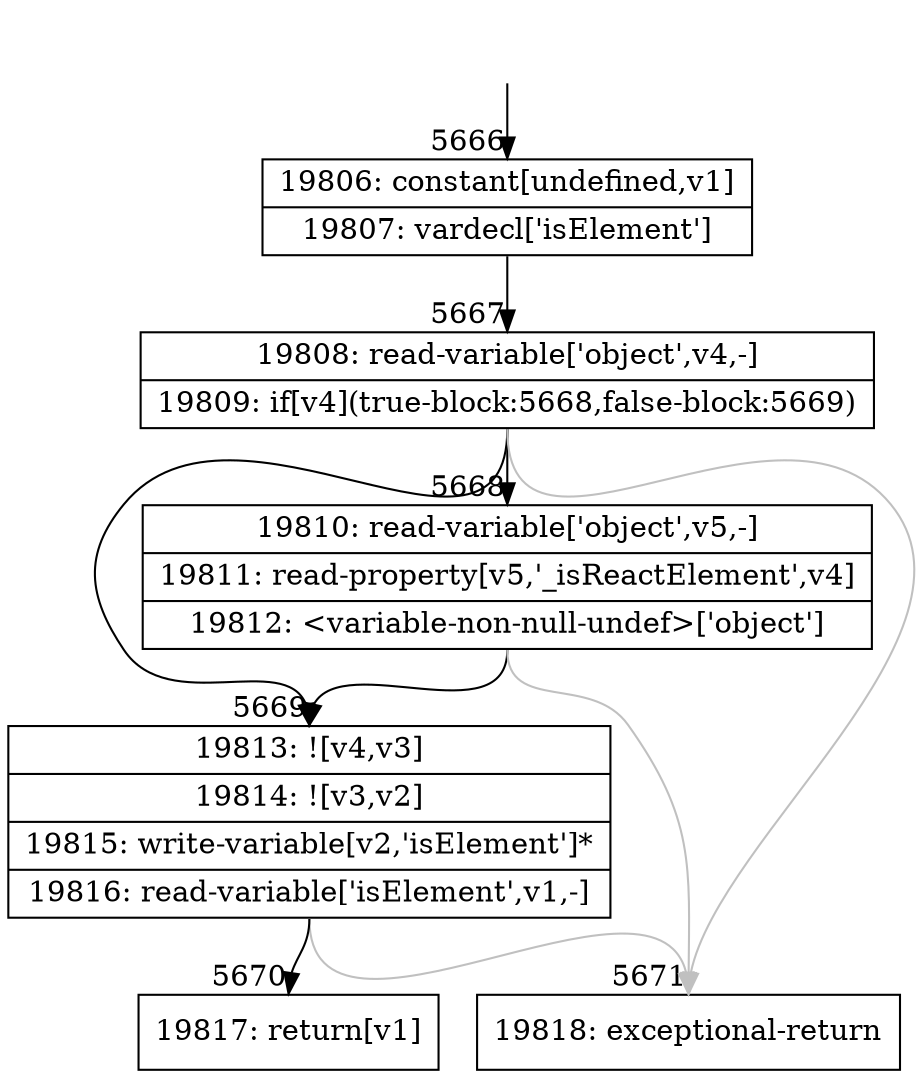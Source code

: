 digraph {
rankdir="TD"
BB_entry381[shape=none,label=""];
BB_entry381 -> BB5666 [tailport=s, headport=n, headlabel="    5666"]
BB5666 [shape=record label="{19806: constant[undefined,v1]|19807: vardecl['isElement']}" ] 
BB5666 -> BB5667 [tailport=s, headport=n, headlabel="      5667"]
BB5667 [shape=record label="{19808: read-variable['object',v4,-]|19809: if[v4](true-block:5668,false-block:5669)}" ] 
BB5667 -> BB5669 [tailport=s, headport=n, headlabel="      5669"]
BB5667 -> BB5668 [tailport=s, headport=n, headlabel="      5668"]
BB5667 -> BB5671 [tailport=s, headport=n, color=gray, headlabel="      5671"]
BB5668 [shape=record label="{19810: read-variable['object',v5,-]|19811: read-property[v5,'_isReactElement',v4]|19812: \<variable-non-null-undef\>['object']}" ] 
BB5668 -> BB5669 [tailport=s, headport=n]
BB5668 -> BB5671 [tailport=s, headport=n, color=gray]
BB5669 [shape=record label="{19813: ![v4,v3]|19814: ![v3,v2]|19815: write-variable[v2,'isElement']*|19816: read-variable['isElement',v1,-]}" ] 
BB5669 -> BB5670 [tailport=s, headport=n, headlabel="      5670"]
BB5669 -> BB5671 [tailport=s, headport=n, color=gray]
BB5670 [shape=record label="{19817: return[v1]}" ] 
BB5671 [shape=record label="{19818: exceptional-return}" ] 
//#$~ 10136
}
